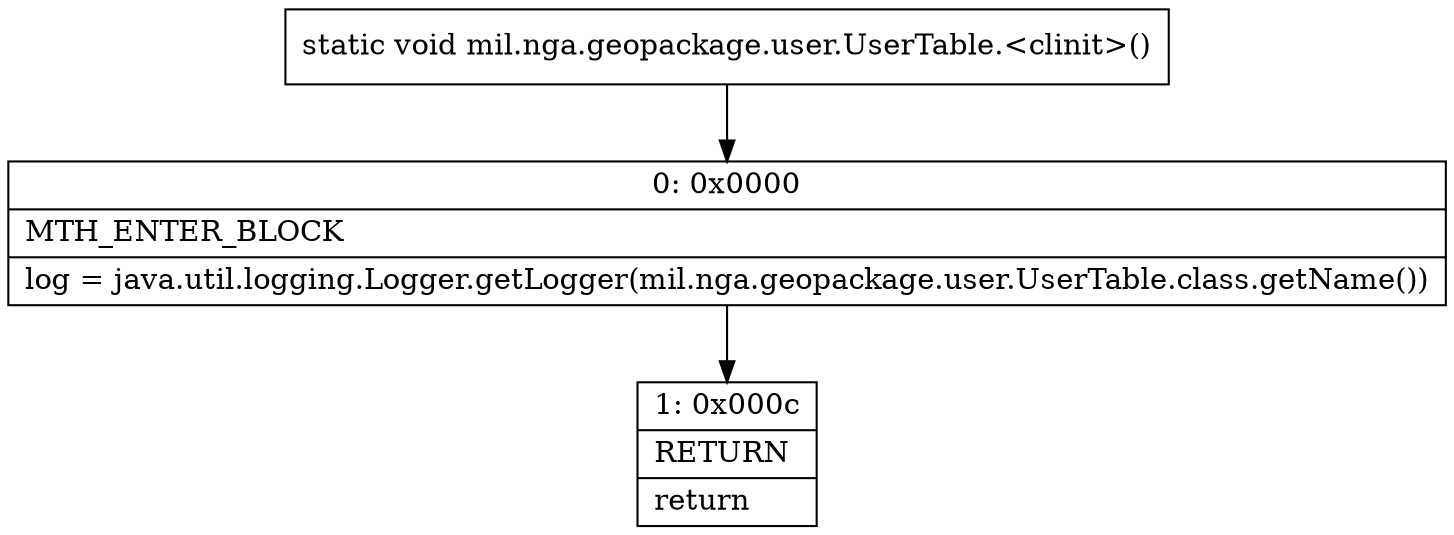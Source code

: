 digraph "CFG formil.nga.geopackage.user.UserTable.\<clinit\>()V" {
Node_0 [shape=record,label="{0\:\ 0x0000|MTH_ENTER_BLOCK\l|log = java.util.logging.Logger.getLogger(mil.nga.geopackage.user.UserTable.class.getName())\l}"];
Node_1 [shape=record,label="{1\:\ 0x000c|RETURN\l|return\l}"];
MethodNode[shape=record,label="{static void mil.nga.geopackage.user.UserTable.\<clinit\>() }"];
MethodNode -> Node_0;
Node_0 -> Node_1;
}

